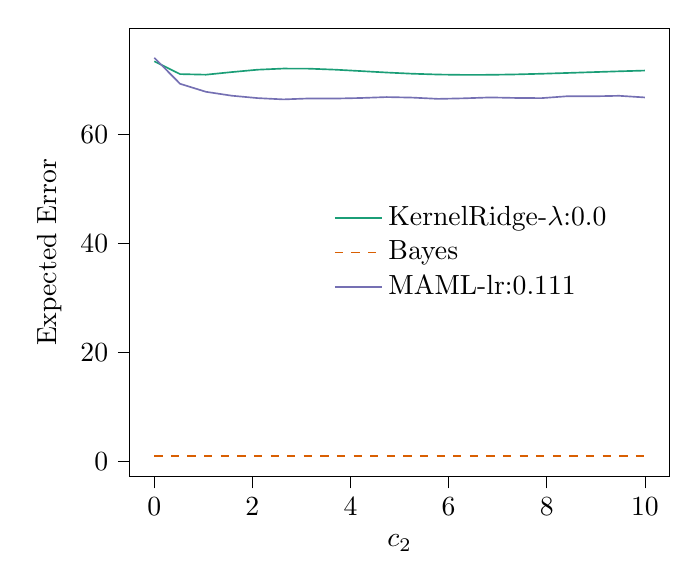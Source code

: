 % This file was created with tikzplotlib v0.10.1.
\begin{tikzpicture}

\definecolor{chocolate217952}{RGB}{217,95,2}
\definecolor{darkcyan27158119}{RGB}{27,158,119}
\definecolor{darkgray176}{RGB}{176,176,176}
\definecolor{deeppink23141138}{RGB}{231,41,138}
\definecolor{lightslategray117112179}{RGB}{117,112,179}

\begin{axis}[
legend cell align={left},
legend style={fill opacity=0.8, draw opacity=1, text opacity=1, at={(0.91,0.5)}, anchor=east, draw=none},
tick align=outside,
tick pos=left,
x grid style={darkgray176},
xlabel={\(\displaystyle c_{2}\)},
xmin=-0.499, xmax=10.5,
xtick style={color=black},
y grid style={darkgray176},
ylabel={Expected Error},
ymin=-2.738, ymax=79.48,
ytick style={color=black}
]
\addplot [semithick, darkcyan27158119]
table {%
0.001 73.407
0.527 71.066
1.054 70.959
1.58 71.437
2.106 71.873
2.632 72.082
3.159 72.062
3.685 71.881
4.211 71.622
4.737 71.356
5.264 71.135
5.79 70.987
6.316 70.922
6.842 70.935
7.369 71.011
7.895 71.132
8.421 71.277
8.947 71.43
9.474 71.579
10 71.715
};
\addlegendentry{KernelRidge-$\lambda$:0.0}
\addplot [semithick, chocolate217952, dashed]
table {%
0.001 1.0
0.527 1.0
1.054 1.0
1.58 1.0
2.106 1.0
2.632 1.0
3.159 1.0
3.685 1.0
4.211 1.0
4.737 1.0
5.264 1.0
5.79 1.0
6.316 1.0
6.842 1.0
7.369 1.0
7.895 1.0
8.421 1.0
8.947 1.0
9.474 1.0
10 1.0
};
\addlegendentry{Bayes}
\addplot [semithick, lightslategray117112179]
table {%
0.001 74.069
0.527 69.289
1.054 67.819
1.58 67.105
2.106 66.666
2.632 66.428
3.159 66.602
3.685 66.583
4.211 66.685
4.737 66.854
5.264 66.757
5.79 66.523
6.316 66.626
6.842 66.79
7.369 66.694
7.895 66.66
8.421 67.01
8.947 66.992
9.474 67.09
10 66.786
};
\addlegendentry{MAML-lr:0.111}

\end{axis}

\end{tikzpicture}
